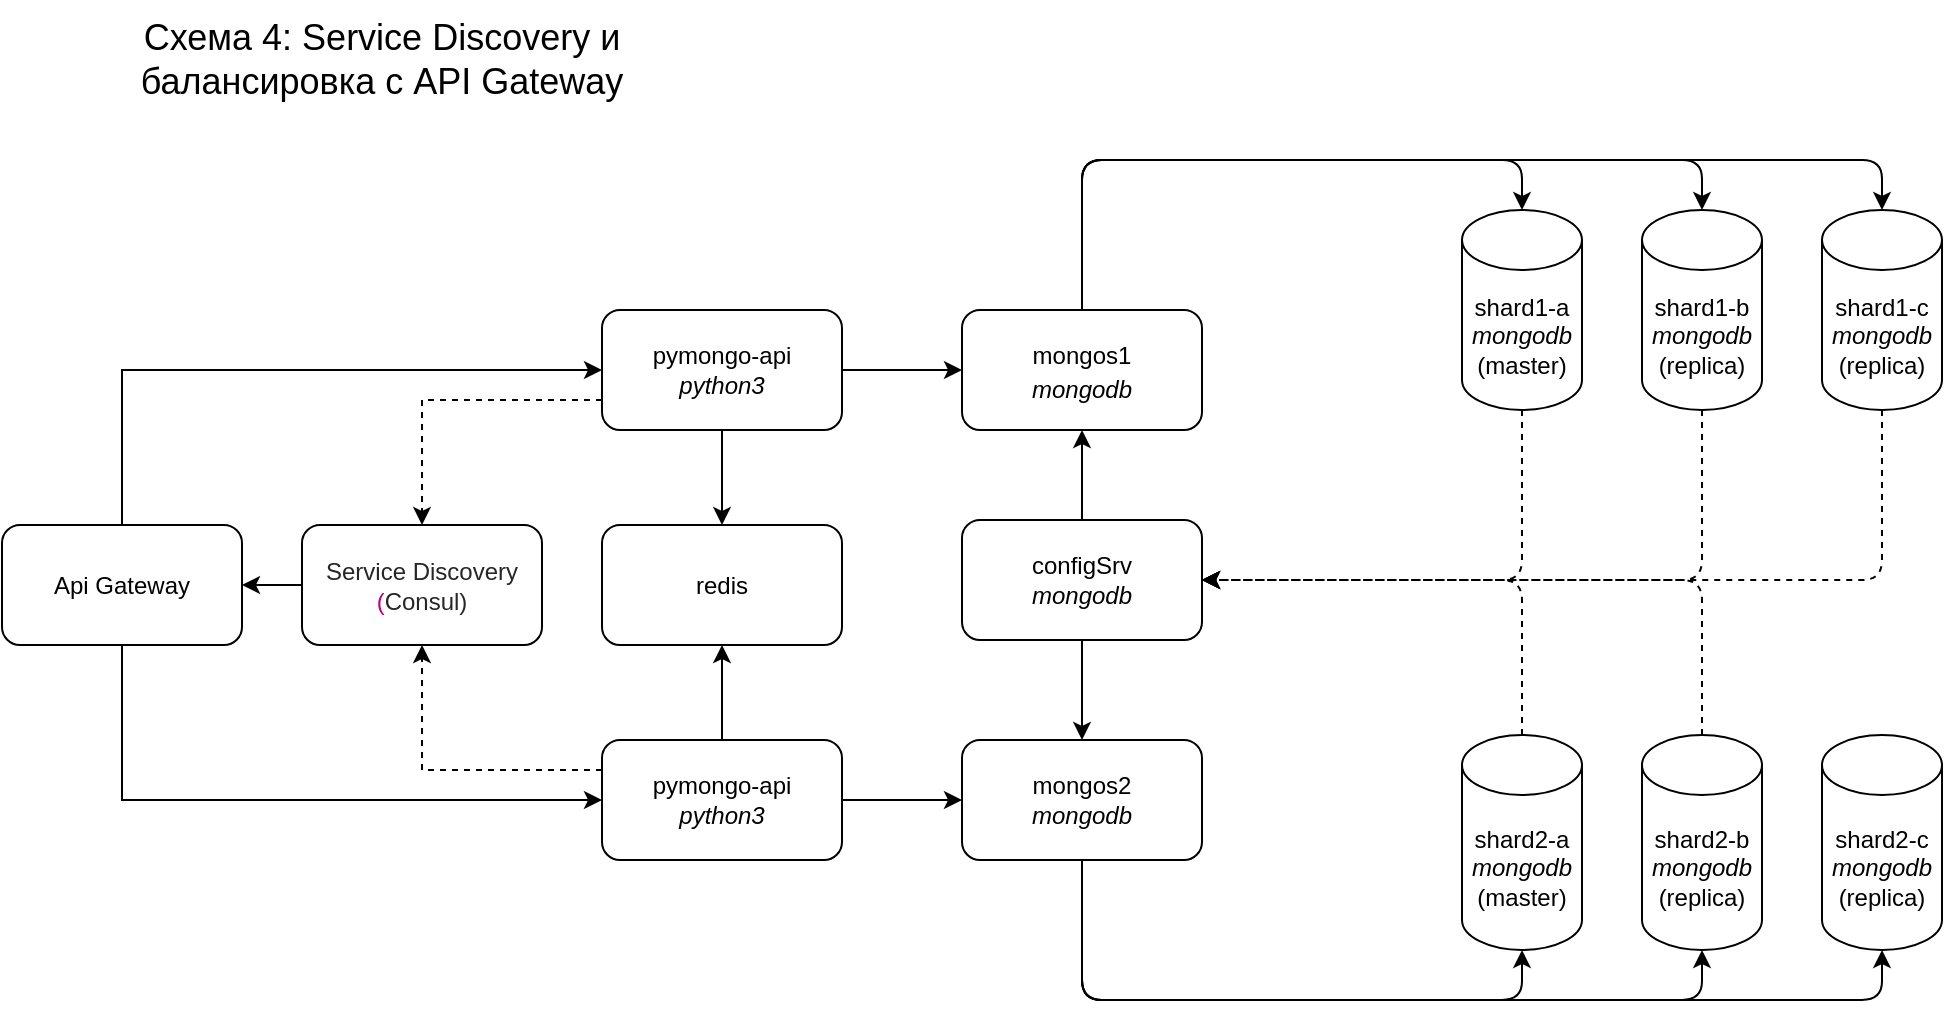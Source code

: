 <mxfile pages="2">
    <diagram id="isS5LTfEV-B5i4dPdamE" name="map4">
        <mxGraphModel dx="1532" dy="2423" grid="1" gridSize="10" guides="1" tooltips="1" connect="1" arrows="1" fold="1" page="1" pageScale="1" pageWidth="1654" pageHeight="1169" math="0" shadow="0">
            <root>
                <mxCell id="0"/>
                <mxCell id="1" parent="0"/>
                <mxCell id="45" value="Схема 4: Service Discovery и балансировка с API Gateway" style="text;html=1;strokeColor=none;fillColor=none;align=center;verticalAlign=middle;whiteSpace=wrap;rounded=0;fontFamily=Helvetica;fontSize=18;" parent="1" vertex="1">
                    <mxGeometry x="170" y="-1130" width="320" height="60" as="geometry"/>
                </mxCell>
                <mxCell id="71" style="edgeStyle=orthogonalEdgeStyle;html=1;entryX=1;entryY=0.5;entryDx=0;entryDy=0;dashed=1;exitX=0.5;exitY=0;exitDx=0;exitDy=0;exitPerimeter=0;" edge="1" parent="1" source="78" target="81">
                    <mxGeometry relative="1" as="geometry">
                        <mxPoint x="950" y="-907.5" as="sourcePoint"/>
                        <Array as="points">
                            <mxPoint x="900" y="-840"/>
                        </Array>
                    </mxGeometry>
                </mxCell>
                <mxCell id="72" style="edgeStyle=orthogonalEdgeStyle;html=1;entryX=1;entryY=0.5;entryDx=0;entryDy=0;dashed=1;exitX=0.5;exitY=1;exitDx=0;exitDy=0;exitPerimeter=0;" edge="1" parent="1" source="77" target="81">
                    <mxGeometry relative="1" as="geometry">
                        <mxPoint x="1020" y="-1191.5" as="sourcePoint"/>
                        <Array as="points">
                            <mxPoint x="900" y="-840"/>
                        </Array>
                    </mxGeometry>
                </mxCell>
                <mxCell id="73" style="edgeStyle=orthogonalEdgeStyle;rounded=0;orthogonalLoop=1;jettySize=auto;html=1;exitX=1;exitY=0.5;exitDx=0;exitDy=0;entryX=0;entryY=0.5;entryDx=0;entryDy=0;" edge="1" parent="1" source="76">
                    <mxGeometry relative="1" as="geometry">
                        <mxPoint x="620" y="-945" as="targetPoint"/>
                    </mxGeometry>
                </mxCell>
                <mxCell id="74" style="edgeStyle=none;html=1;" edge="1" parent="1" source="76" target="94">
                    <mxGeometry relative="1" as="geometry"/>
                </mxCell>
                <mxCell id="75" style="edgeStyle=orthogonalEdgeStyle;rounded=0;html=1;exitX=0;exitY=0.75;exitDx=0;exitDy=0;entryX=0.5;entryY=0;entryDx=0;entryDy=0;dashed=1;" edge="1" parent="1" source="76" target="99">
                    <mxGeometry relative="1" as="geometry"/>
                </mxCell>
                <mxCell id="76" value="pymongo-api&lt;br&gt;&lt;i&gt;python3&lt;/i&gt;" style="rounded=1;whiteSpace=wrap;html=1;" vertex="1" parent="1">
                    <mxGeometry x="440" y="-975" width="120" height="60" as="geometry"/>
                </mxCell>
                <mxCell id="77" value="shard1-a&lt;br&gt;&lt;i&gt;mongodb&lt;/i&gt;&lt;br&gt;(master)" style="shape=cylinder3;whiteSpace=wrap;html=1;boundedLbl=1;backgroundOutline=1;size=15;" vertex="1" parent="1">
                    <mxGeometry x="870" y="-1025" width="60" height="100" as="geometry"/>
                </mxCell>
                <mxCell id="78" value="shard2-a&lt;br&gt;&lt;i style=&quot;border-color: var(--border-color);&quot;&gt;mongodb&lt;br&gt;&lt;span style=&quot;font-style: normal;&quot;&gt;(master)&lt;/span&gt;&lt;br&gt;&lt;/i&gt;" style="shape=cylinder3;whiteSpace=wrap;html=1;boundedLbl=1;backgroundOutline=1;size=15;" vertex="1" parent="1">
                    <mxGeometry x="870" y="-762.5" width="60" height="107.5" as="geometry"/>
                </mxCell>
                <mxCell id="79" style="edgeStyle=orthogonalEdgeStyle;rounded=0;orthogonalLoop=1;jettySize=auto;html=1;" edge="1" parent="1" source="81" target="85">
                    <mxGeometry relative="1" as="geometry">
                        <mxPoint x="680" y="-975" as="targetPoint"/>
                        <Array as="points">
                            <mxPoint x="680" y="-890"/>
                            <mxPoint x="680" y="-890"/>
                        </Array>
                    </mxGeometry>
                </mxCell>
                <mxCell id="80" style="edgeStyle=orthogonalEdgeStyle;rounded=0;html=1;exitX=0.5;exitY=1;exitDx=0;exitDy=0;entryX=0.5;entryY=0;entryDx=0;entryDy=0;" edge="1" parent="1" source="81" target="107">
                    <mxGeometry relative="1" as="geometry"/>
                </mxCell>
                <mxCell id="81" value="configSrv&lt;br&gt;&lt;i style=&quot;border-color: var(--border-color);&quot;&gt;mongodb&lt;/i&gt;" style="rounded=1;whiteSpace=wrap;html=1;" vertex="1" parent="1">
                    <mxGeometry x="620" y="-870" width="120" height="60" as="geometry"/>
                </mxCell>
                <mxCell id="82" style="edgeStyle=orthogonalEdgeStyle;rounded=1;html=1;exitX=0.5;exitY=0;exitDx=0;exitDy=0;entryX=0.5;entryY=0;entryDx=0;entryDy=0;entryPerimeter=0;" edge="1" parent="1" source="85" target="77">
                    <mxGeometry relative="1" as="geometry">
                        <Array as="points">
                            <mxPoint x="680" y="-1050"/>
                            <mxPoint x="900" y="-1050"/>
                        </Array>
                    </mxGeometry>
                </mxCell>
                <mxCell id="83" style="edgeStyle=orthogonalEdgeStyle;rounded=1;html=1;exitX=0.5;exitY=0;exitDx=0;exitDy=0;entryX=0.5;entryY=0;entryDx=0;entryDy=0;entryPerimeter=0;" edge="1" parent="1" source="85" target="87">
                    <mxGeometry relative="1" as="geometry">
                        <Array as="points">
                            <mxPoint x="680" y="-1050"/>
                            <mxPoint x="990" y="-1050"/>
                        </Array>
                    </mxGeometry>
                </mxCell>
                <mxCell id="84" style="edgeStyle=orthogonalEdgeStyle;rounded=1;html=1;exitX=0.5;exitY=0;exitDx=0;exitDy=0;entryX=0.5;entryY=0;entryDx=0;entryDy=0;entryPerimeter=0;" edge="1" parent="1" source="85" target="89">
                    <mxGeometry relative="1" as="geometry">
                        <Array as="points">
                            <mxPoint x="680" y="-1050"/>
                            <mxPoint x="1080" y="-1050"/>
                        </Array>
                    </mxGeometry>
                </mxCell>
                <mxCell id="85" value="&lt;div style=&quot;background-color: rgb(255, 255, 255); line-height: 20px;&quot;&gt;&lt;font style=&quot;font-size: 12px;&quot;&gt;mongos1&lt;/font&gt;&lt;/div&gt;&lt;i style=&quot;border-color: var(--border-color);&quot;&gt;&lt;font style=&quot;font-size: 12px;&quot;&gt;mongodb&lt;/font&gt;&lt;/i&gt;" style="rounded=1;whiteSpace=wrap;html=1;" vertex="1" parent="1">
                    <mxGeometry x="620" y="-975" width="120" height="60" as="geometry"/>
                </mxCell>
                <mxCell id="86" style="edgeStyle=orthogonalEdgeStyle;rounded=1;html=1;exitX=0.5;exitY=1;exitDx=0;exitDy=0;exitPerimeter=0;entryX=1;entryY=0.5;entryDx=0;entryDy=0;dashed=1;" edge="1" parent="1" source="87" target="81">
                    <mxGeometry relative="1" as="geometry"/>
                </mxCell>
                <mxCell id="87" value="shard1-b&lt;br&gt;&lt;i&gt;mongodb&lt;/i&gt;&lt;br&gt;(replica)" style="shape=cylinder3;whiteSpace=wrap;html=1;boundedLbl=1;backgroundOutline=1;size=15;" vertex="1" parent="1">
                    <mxGeometry x="960" y="-1025" width="60" height="100" as="geometry"/>
                </mxCell>
                <mxCell id="88" style="edgeStyle=orthogonalEdgeStyle;rounded=1;html=1;exitX=0.5;exitY=1;exitDx=0;exitDy=0;exitPerimeter=0;entryX=1;entryY=0.5;entryDx=0;entryDy=0;dashed=1;" edge="1" parent="1" source="89" target="81">
                    <mxGeometry relative="1" as="geometry"/>
                </mxCell>
                <mxCell id="89" value="shard1-c&lt;br&gt;&lt;i&gt;mongodb&lt;br&gt;&lt;/i&gt;(replica)&lt;i&gt;&lt;br&gt;&lt;/i&gt;" style="shape=cylinder3;whiteSpace=wrap;html=1;boundedLbl=1;backgroundOutline=1;size=15;" vertex="1" parent="1">
                    <mxGeometry x="1050" y="-1025" width="60" height="100" as="geometry"/>
                </mxCell>
                <mxCell id="90" style="edgeStyle=orthogonalEdgeStyle;rounded=1;html=1;exitX=0.5;exitY=0;exitDx=0;exitDy=0;exitPerimeter=0;entryX=1;entryY=0.5;entryDx=0;entryDy=0;dashed=1;" edge="1" parent="1" source="91" target="81">
                    <mxGeometry relative="1" as="geometry"/>
                </mxCell>
                <mxCell id="91" value="shard2-b&lt;br&gt;&lt;i style=&quot;border-color: var(--border-color);&quot;&gt;mongodb&lt;br&gt;&lt;span style=&quot;font-style: normal;&quot;&gt;(replica)&lt;/span&gt;&lt;br&gt;&lt;/i&gt;" style="shape=cylinder3;whiteSpace=wrap;html=1;boundedLbl=1;backgroundOutline=1;size=15;" vertex="1" parent="1">
                    <mxGeometry x="960" y="-762.5" width="60" height="107.5" as="geometry"/>
                </mxCell>
                <mxCell id="92" value="shard2-c&lt;br&gt;&lt;i style=&quot;border-color: var(--border-color);&quot;&gt;mongodb&lt;br&gt;&lt;span style=&quot;font-style: normal;&quot;&gt;(replica)&lt;/span&gt;&lt;br&gt;&lt;/i&gt;" style="shape=cylinder3;whiteSpace=wrap;html=1;boundedLbl=1;backgroundOutline=1;size=15;" vertex="1" parent="1">
                    <mxGeometry x="1050" y="-762.5" width="60" height="107.5" as="geometry"/>
                </mxCell>
                <mxCell id="94" value="redis" style="rounded=1;whiteSpace=wrap;html=1;" vertex="1" parent="1">
                    <mxGeometry x="440" y="-867.5" width="120" height="60" as="geometry"/>
                </mxCell>
                <mxCell id="95" style="edgeStyle=orthogonalEdgeStyle;html=1;exitX=0.5;exitY=1;exitDx=0;exitDy=0;rounded=0;entryX=0;entryY=0.5;entryDx=0;entryDy=0;" edge="1" parent="1" source="97" target="103">
                    <mxGeometry relative="1" as="geometry"/>
                </mxCell>
                <mxCell id="96" style="edgeStyle=orthogonalEdgeStyle;rounded=0;html=1;exitX=0.5;exitY=0;exitDx=0;exitDy=0;entryX=0;entryY=0.5;entryDx=0;entryDy=0;" edge="1" parent="1" source="97" target="76">
                    <mxGeometry relative="1" as="geometry"/>
                </mxCell>
                <mxCell id="97" value="Api Gateway" style="rounded=1;whiteSpace=wrap;html=1;" vertex="1" parent="1">
                    <mxGeometry x="140" y="-867.5" width="120" height="60" as="geometry"/>
                </mxCell>
                <mxCell id="98" style="edgeStyle=orthogonalEdgeStyle;rounded=0;html=1;exitX=0;exitY=0.5;exitDx=0;exitDy=0;entryX=1;entryY=0.5;entryDx=0;entryDy=0;" edge="1" parent="1" source="99" target="97">
                    <mxGeometry relative="1" as="geometry"/>
                </mxCell>
                <mxCell id="99" value="&lt;span style=&quot;color: rgba(0, 0, 0, 0.85); font-family: &amp;quot;YS Text&amp;quot;, sans-serif; white-space-collapse: preserve; background-color: rgb(255, 255, 255);&quot;&gt;Service Discovery&lt;/span&gt;&lt;div&gt;&lt;font color=&quot;rgba(0, 0, 0, 0.85)&quot; face=&quot;YS Text, sans-serif&quot;&gt;&lt;span style=&quot;white-space-collapse: preserve; background-color: rgb(255, 255, 255);&quot;&gt;(&lt;/span&gt;&lt;/font&gt;&lt;span style=&quot;background-color: rgb(255, 255, 255); color: rgba(0, 0, 0, 0.85); font-family: &amp;quot;YS Text&amp;quot;, sans-serif; white-space-collapse: preserve;&quot;&gt;Consul&lt;/span&gt;&lt;span style=&quot;background-color: rgb(255, 255, 255); white-space-collapse: preserve; color: rgba(0, 0, 0, 0.85); font-family: &amp;quot;YS Text&amp;quot;, sans-serif;&quot;&gt;)&lt;/span&gt;&lt;/div&gt;" style="rounded=1;whiteSpace=wrap;html=1;align=center;fontSize=12;" vertex="1" parent="1">
                    <mxGeometry x="290" y="-867.5" width="120" height="60" as="geometry"/>
                </mxCell>
                <mxCell id="100" style="edgeStyle=none;html=1;exitX=0.5;exitY=0;exitDx=0;exitDy=0;entryX=0.5;entryY=1;entryDx=0;entryDy=0;" edge="1" parent="1" source="103" target="94">
                    <mxGeometry relative="1" as="geometry"/>
                </mxCell>
                <mxCell id="101" style="edgeStyle=orthogonalEdgeStyle;rounded=0;html=1;exitX=0;exitY=0.25;exitDx=0;exitDy=0;entryX=0.5;entryY=1;entryDx=0;entryDy=0;dashed=1;" edge="1" parent="1" source="103" target="99">
                    <mxGeometry relative="1" as="geometry"/>
                </mxCell>
                <mxCell id="102" style="edgeStyle=orthogonalEdgeStyle;rounded=0;html=1;exitX=1;exitY=0.5;exitDx=0;exitDy=0;entryX=0;entryY=0.5;entryDx=0;entryDy=0;" edge="1" parent="1" source="103" target="107">
                    <mxGeometry relative="1" as="geometry"/>
                </mxCell>
                <mxCell id="103" value="pymongo-api&lt;br&gt;&lt;i&gt;python3&lt;/i&gt;" style="rounded=1;whiteSpace=wrap;html=1;" vertex="1" parent="1">
                    <mxGeometry x="440" y="-760" width="120" height="60" as="geometry"/>
                </mxCell>
                <mxCell id="104" style="edgeStyle=orthogonalEdgeStyle;rounded=1;html=1;exitX=0.5;exitY=1;exitDx=0;exitDy=0;entryX=0.5;entryY=1;entryDx=0;entryDy=0;entryPerimeter=0;" edge="1" parent="1" source="107" target="78">
                    <mxGeometry relative="1" as="geometry">
                        <Array as="points">
                            <mxPoint x="680" y="-630"/>
                            <mxPoint x="900" y="-630"/>
                        </Array>
                    </mxGeometry>
                </mxCell>
                <mxCell id="105" style="edgeStyle=orthogonalEdgeStyle;rounded=1;html=1;exitX=0.5;exitY=1;exitDx=0;exitDy=0;entryX=0.5;entryY=1;entryDx=0;entryDy=0;entryPerimeter=0;" edge="1" parent="1" source="107" target="91">
                    <mxGeometry relative="1" as="geometry">
                        <Array as="points">
                            <mxPoint x="680" y="-630"/>
                            <mxPoint x="990" y="-630"/>
                        </Array>
                    </mxGeometry>
                </mxCell>
                <mxCell id="106" style="edgeStyle=orthogonalEdgeStyle;rounded=1;html=1;exitX=0.5;exitY=1;exitDx=0;exitDy=0;entryX=0.5;entryY=1;entryDx=0;entryDy=0;entryPerimeter=0;" edge="1" parent="1" source="107" target="92">
                    <mxGeometry relative="1" as="geometry">
                        <Array as="points">
                            <mxPoint x="680" y="-630"/>
                            <mxPoint x="1080" y="-630"/>
                        </Array>
                    </mxGeometry>
                </mxCell>
                <mxCell id="107" value="&lt;span style=&quot;border-color: var(--border-color);&quot;&gt;&lt;span style=&quot;background-color: rgb(255, 255, 255);&quot;&gt;mongos2&lt;br&gt;&lt;/span&gt;&lt;i&gt;mongodb&lt;/i&gt;&lt;/span&gt;" style="rounded=1;whiteSpace=wrap;html=1;" vertex="1" parent="1">
                    <mxGeometry x="620" y="-760" width="120" height="60" as="geometry"/>
                </mxCell>
            </root>
        </mxGraphModel>
    </diagram>
</mxfile>